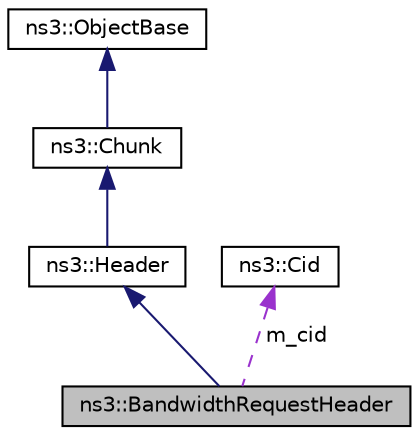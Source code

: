 digraph "ns3::BandwidthRequestHeader"
{
 // LATEX_PDF_SIZE
  edge [fontname="Helvetica",fontsize="10",labelfontname="Helvetica",labelfontsize="10"];
  node [fontname="Helvetica",fontsize="10",shape=record];
  Node1 [label="ns3::BandwidthRequestHeader",height=0.2,width=0.4,color="black", fillcolor="grey75", style="filled", fontcolor="black",tooltip="This class implements the bandwidth-request mac Header as described by IEEE Standard for Local and me..."];
  Node2 -> Node1 [dir="back",color="midnightblue",fontsize="10",style="solid",fontname="Helvetica"];
  Node2 [label="ns3::Header",height=0.2,width=0.4,color="black", fillcolor="white", style="filled",URL="$classns3_1_1_header.html",tooltip="Protocol header serialization and deserialization."];
  Node3 -> Node2 [dir="back",color="midnightblue",fontsize="10",style="solid",fontname="Helvetica"];
  Node3 [label="ns3::Chunk",height=0.2,width=0.4,color="black", fillcolor="white", style="filled",URL="$classns3_1_1_chunk.html",tooltip="abstract base class for ns3::Header and ns3::Trailer"];
  Node4 -> Node3 [dir="back",color="midnightblue",fontsize="10",style="solid",fontname="Helvetica"];
  Node4 [label="ns3::ObjectBase",height=0.2,width=0.4,color="black", fillcolor="white", style="filled",URL="$classns3_1_1_object_base.html",tooltip="Anchor the ns-3 type and attribute system."];
  Node5 -> Node1 [dir="back",color="darkorchid3",fontsize="10",style="dashed",label=" m_cid" ,fontname="Helvetica"];
  Node5 [label="ns3::Cid",height=0.2,width=0.4,color="black", fillcolor="white", style="filled",URL="$classns3_1_1_cid.html",tooltip="Cid class."];
}
